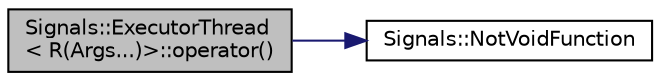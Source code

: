 digraph "Signals::ExecutorThread&lt; R(Args...)&gt;::operator()"
{
 // INTERACTIVE_SVG=YES
  edge [fontname="Helvetica",fontsize="10",labelfontname="Helvetica",labelfontsize="10"];
  node [fontname="Helvetica",fontsize="10",shape=record];
  rankdir="LR";
  Node1 [label="Signals::ExecutorThread\l\< R(Args...)\>::operator()",height=0.2,width=0.4,color="black", fillcolor="grey75", style="filled", fontcolor="black"];
  Node1 -> Node2 [color="midnightblue",fontsize="10",style="solid",fontname="Helvetica"];
  Node2 [label="Signals::NotVoidFunction",height=0.2,width=0.4,color="black", fillcolor="white", style="filled",URL="$namespace_signals.html#a1cdbaee6bca772ef52d331ea2deebe01"];
}
